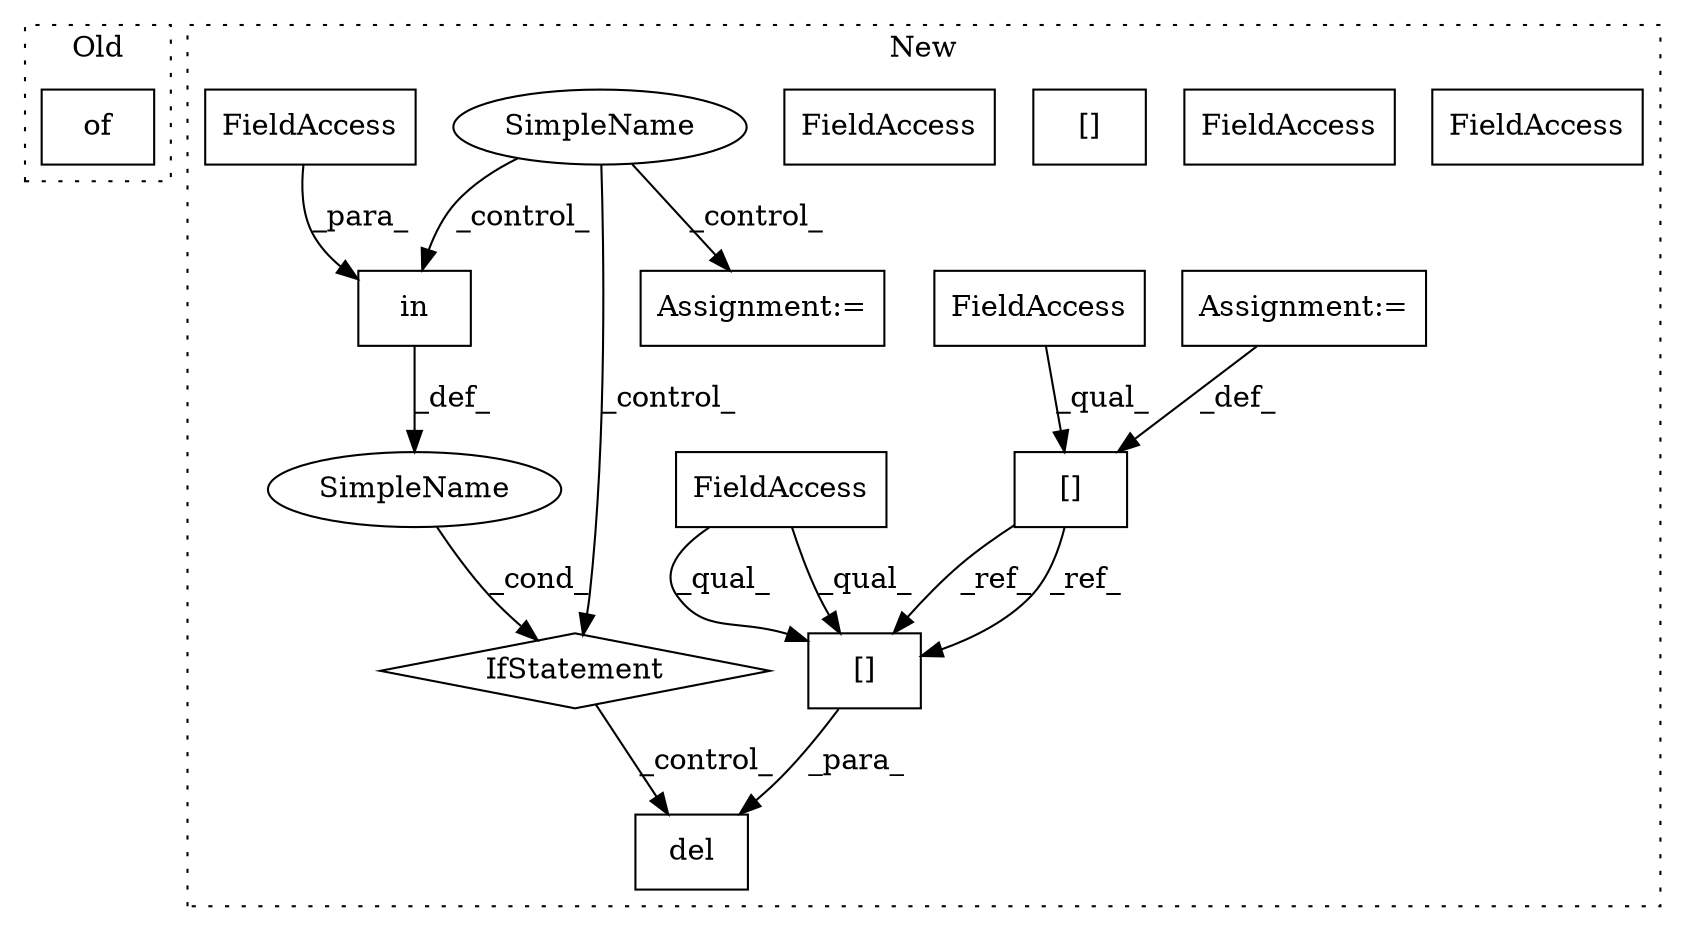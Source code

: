 digraph G {
subgraph cluster0 {
1 [label="of" a="32" s="2566,2615" l="3,1" shape="box"];
label = "Old";
style="dotted";
}
subgraph cluster1 {
2 [label="del" a="32" s="1919,1944" l="4,1" shape="box"];
3 [label="[]" a="2" s="1680,1700" l="9,1" shape="box"];
4 [label="IfStatement" a="25" s="1874,1907" l="10,2" shape="diamond"];
5 [label="SimpleName" a="42" s="" l="" shape="ellipse"];
6 [label="in" a="105" s="1884" l="23" shape="box"];
7 [label="FieldAccess" a="22" s="1680" l="8" shape="box"];
8 [label="FieldAccess" a="22" s="1899" l="8" shape="box"];
9 [label="[]" a="2" s="1923,1943" l="9,1" shape="box"];
10 [label="FieldAccess" a="22" s="1923" l="8" shape="box"];
11 [label="Assignment:=" a="7" s="1701" l="1" shape="box"];
12 [label="SimpleName" a="42" s="" l="" shape="ellipse"];
13 [label="Assignment:=" a="7" s="2114" l="1" shape="box"];
14 [label="FieldAccess" a="22" s="1923" l="8" shape="box"];
15 [label="FieldAccess" a="22" s="1680" l="8" shape="box"];
16 [label="FieldAccess" a="22" s="1899" l="8" shape="box"];
17 [label="[]" a="2" s="1923,1943" l="9,1" shape="box"];
label = "New";
style="dotted";
}
3 -> 17 [label="_ref_"];
3 -> 17 [label="_ref_"];
4 -> 2 [label="_control_"];
5 -> 4 [label="_cond_"];
6 -> 5 [label="_def_"];
11 -> 3 [label="_def_"];
12 -> 13 [label="_control_"];
12 -> 4 [label="_control_"];
12 -> 6 [label="_control_"];
14 -> 17 [label="_qual_"];
14 -> 17 [label="_qual_"];
15 -> 3 [label="_qual_"];
16 -> 6 [label="_para_"];
17 -> 2 [label="_para_"];
}